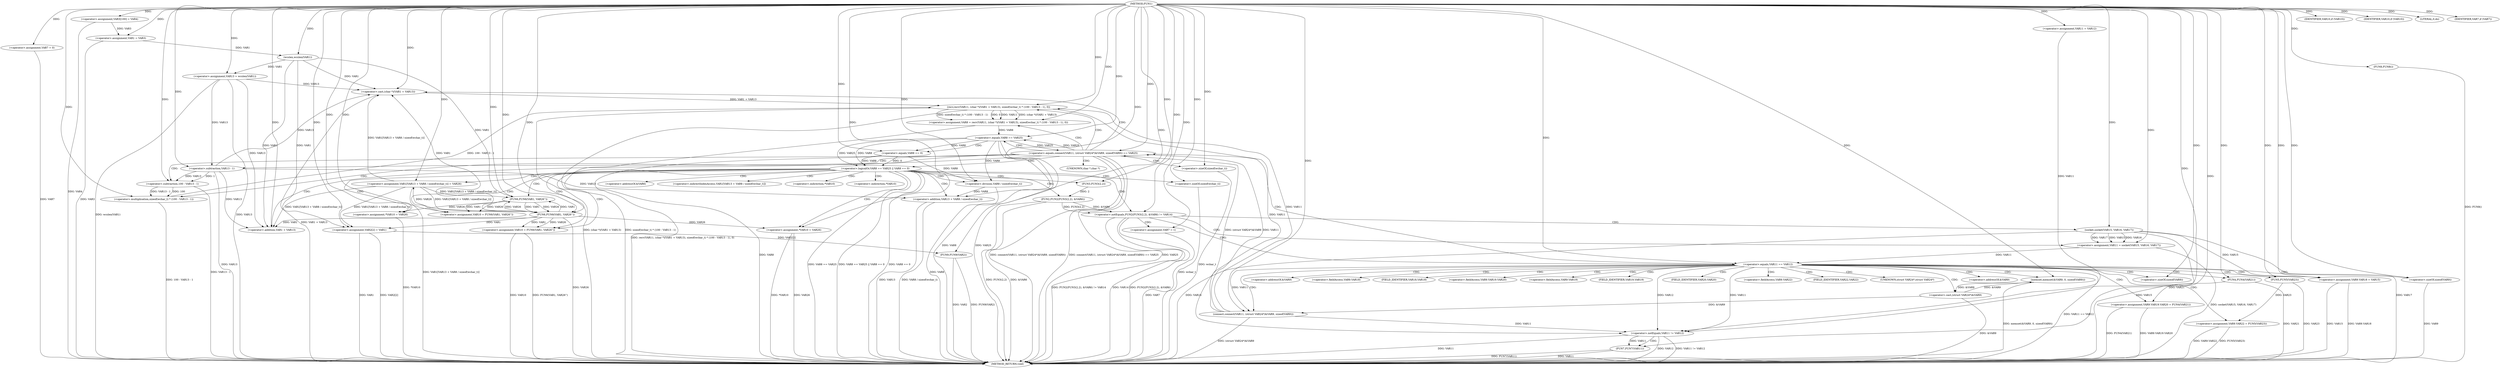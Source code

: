 digraph FUN1 {  
"1000100" [label = "(METHOD,FUN1)" ]
"1000276" [label = "(METHOD_RETURN,void)" ]
"1000105" [label = "(<operator>.assignment,VAR3[100] = VAR4)" ]
"1000108" [label = "(<operator>.assignment,VAR1 = VAR3)" ]
"1000114" [label = "(<operator>.assignment,VAR7 = 0)" ]
"1000121" [label = "(<operator>.assignment,VAR11 = VAR12)" ]
"1000125" [label = "(<operator>.assignment,VAR13 = wcslen(VAR1))" ]
"1000127" [label = "(wcslen,wcslen(VAR1))" ]
"1000132" [label = "(<operator>.notEquals,FUN2(FUN3(2,2), &VAR6) != VAR14)" ]
"1000133" [label = "(FUN2,FUN2(FUN3(2,2), &VAR6))" ]
"1000134" [label = "(FUN3,FUN3(2,2))" ]
"1000142" [label = "(<operator>.assignment,VAR7 = 1)" ]
"1000145" [label = "(<operator>.assignment,VAR11 = socket(VAR15, VAR16, VAR17))" ]
"1000147" [label = "(socket,socket(VAR15, VAR16, VAR17))" ]
"1000152" [label = "(<operator>.equals,VAR11 == VAR12)" ]
"1000157" [label = "(memset,memset(&VAR9, 0, sizeof(VAR9)))" ]
"1000161" [label = "(<operator>.sizeOf,sizeof(VAR9))" ]
"1000163" [label = "(<operator>.assignment,VAR9.VAR18 = VAR15)" ]
"1000168" [label = "(<operator>.assignment,VAR9.VAR19.VAR20 = FUN4(VAR21))" ]
"1000174" [label = "(FUN4,FUN4(VAR21))" ]
"1000176" [label = "(<operator>.assignment,VAR9.VAR22 = FUN5(VAR23))" ]
"1000180" [label = "(FUN5,FUN5(VAR23))" ]
"1000183" [label = "(<operator>.equals,connect(VAR11, (struct VAR24*)&VAR9, sizeof(VAR9)) == VAR25)" ]
"1000184" [label = "(connect,connect(VAR11, (struct VAR24*)&VAR9, sizeof(VAR9)))" ]
"1000186" [label = "(<operator>.cast,(struct VAR24*)&VAR9)" ]
"1000190" [label = "(<operator>.sizeOf,sizeof(VAR9))" ]
"1000195" [label = "(<operator>.assignment,VAR8 = recv(VAR11, (char *)(VAR1 + VAR13), sizeof(wchar_t) * (100 - VAR13 - 1), 0))" ]
"1000197" [label = "(recv,recv(VAR11, (char *)(VAR1 + VAR13), sizeof(wchar_t) * (100 - VAR13 - 1), 0))" ]
"1000199" [label = "(<operator>.cast,(char *)(VAR1 + VAR13))" ]
"1000201" [label = "(<operator>.addition,VAR1 + VAR13)" ]
"1000204" [label = "(<operator>.multiplication,sizeof(wchar_t) * (100 - VAR13 - 1))" ]
"1000205" [label = "(<operator>.sizeOf,sizeof(wchar_t))" ]
"1000207" [label = "(<operator>.subtraction,100 - VAR13 - 1)" ]
"1000209" [label = "(<operator>.subtraction,VAR13 - 1)" ]
"1000214" [label = "(<operator>.logicalOr,VAR8 == VAR25 || VAR8 == 0)" ]
"1000215" [label = "(<operator>.equals,VAR8 == VAR25)" ]
"1000218" [label = "(<operator>.equals,VAR8 == 0)" ]
"1000223" [label = "(<operator>.assignment,VAR1[VAR13 + VAR8 / sizeof(wchar_t)] = VAR26)" ]
"1000226" [label = "(<operator>.addition,VAR13 + VAR8 / sizeof(wchar_t))" ]
"1000228" [label = "(<operator>.division,VAR8 / sizeof(wchar_t))" ]
"1000230" [label = "(<operator>.sizeOf,sizeof(wchar_t))" ]
"1000233" [label = "(<operator>.assignment,VAR10 = FUN6(VAR1, VAR26''))" ]
"1000235" [label = "(FUN6,FUN6(VAR1, VAR26''))" ]
"1000239" [label = "(IDENTIFIER,VAR10,if (VAR10))" ]
"1000241" [label = "(<operator>.assignment,*VAR10 = VAR26)" ]
"1000245" [label = "(<operator>.assignment,VAR10 = FUN6(VAR1, VAR26''))" ]
"1000247" [label = "(FUN6,FUN6(VAR1, VAR26''))" ]
"1000251" [label = "(IDENTIFIER,VAR10,if (VAR10))" ]
"1000253" [label = "(<operator>.assignment,*VAR10 = VAR26)" ]
"1000257" [label = "(LITERAL,0,do)" ]
"1000259" [label = "(<operator>.notEquals,VAR11 != VAR12)" ]
"1000263" [label = "(FUN7,FUN7(VAR11))" ]
"1000266" [label = "(IDENTIFIER,VAR7,if (VAR7))" ]
"1000268" [label = "(FUN8,FUN8())" ]
"1000269" [label = "(<operator>.assignment,VAR2[2] = VAR1)" ]
"1000274" [label = "(FUN9,FUN9(VAR2))" ]
"1000137" [label = "(<operator>.addressOf,&VAR6)" ]
"1000158" [label = "(<operator>.addressOf,&VAR9)" ]
"1000164" [label = "(<operator>.fieldAccess,VAR9.VAR18)" ]
"1000166" [label = "(FIELD_IDENTIFIER,VAR18,VAR18)" ]
"1000169" [label = "(<operator>.fieldAccess,VAR9.VAR19.VAR20)" ]
"1000170" [label = "(<operator>.fieldAccess,VAR9.VAR19)" ]
"1000172" [label = "(FIELD_IDENTIFIER,VAR19,VAR19)" ]
"1000173" [label = "(FIELD_IDENTIFIER,VAR20,VAR20)" ]
"1000177" [label = "(<operator>.fieldAccess,VAR9.VAR22)" ]
"1000179" [label = "(FIELD_IDENTIFIER,VAR22,VAR22)" ]
"1000187" [label = "(UNKNOWN,struct VAR24*,struct VAR24*)" ]
"1000188" [label = "(<operator>.addressOf,&VAR9)" ]
"1000200" [label = "(UNKNOWN,char *,char *)" ]
"1000224" [label = "(<operator>.indirectIndexAccess,VAR1[VAR13 + VAR8 / sizeof(wchar_t)])" ]
"1000242" [label = "(<operator>.indirection,*VAR10)" ]
"1000254" [label = "(<operator>.indirection,*VAR10)" ]
  "1000180" -> "1000276"  [ label = "DDG: VAR23"] 
  "1000230" -> "1000276"  [ label = "DDG: wchar_t"] 
  "1000132" -> "1000276"  [ label = "DDG: FUN2(FUN3(2,2), &VAR6)"] 
  "1000108" -> "1000276"  [ label = "DDG: VAR3"] 
  "1000259" -> "1000276"  [ label = "DDG: VAR12"] 
  "1000259" -> "1000276"  [ label = "DDG: VAR11 != VAR12"] 
  "1000186" -> "1000276"  [ label = "DDG: &VAR9"] 
  "1000163" -> "1000276"  [ label = "DDG: VAR9.VAR18"] 
  "1000259" -> "1000276"  [ label = "DDG: VAR11"] 
  "1000184" -> "1000276"  [ label = "DDG: (struct VAR24*)&VAR9"] 
  "1000125" -> "1000276"  [ label = "DDG: VAR13"] 
  "1000199" -> "1000276"  [ label = "DDG: VAR1 + VAR13"] 
  "1000226" -> "1000276"  [ label = "DDG: VAR13"] 
  "1000207" -> "1000276"  [ label = "DDG: VAR13 - 1"] 
  "1000209" -> "1000276"  [ label = "DDG: VAR13"] 
  "1000105" -> "1000276"  [ label = "DDG: VAR4"] 
  "1000274" -> "1000276"  [ label = "DDG: VAR2"] 
  "1000168" -> "1000276"  [ label = "DDG: VAR9.VAR19.VAR20"] 
  "1000215" -> "1000276"  [ label = "DDG: VAR8"] 
  "1000157" -> "1000276"  [ label = "DDG: memset(&VAR9, 0, sizeof(VAR9))"] 
  "1000218" -> "1000276"  [ label = "DDG: VAR8"] 
  "1000215" -> "1000276"  [ label = "DDG: VAR25"] 
  "1000226" -> "1000276"  [ label = "DDG: VAR8 / sizeof(wchar_t)"] 
  "1000214" -> "1000276"  [ label = "DDG: VAR8 == VAR25 || VAR8 == 0"] 
  "1000253" -> "1000276"  [ label = "DDG: *VAR10"] 
  "1000205" -> "1000276"  [ label = "DDG: wchar_t"] 
  "1000132" -> "1000276"  [ label = "DDG: FUN2(FUN3(2,2), &VAR6) != VAR14"] 
  "1000132" -> "1000276"  [ label = "DDG: VAR14"] 
  "1000183" -> "1000276"  [ label = "DDG: connect(VAR11, (struct VAR24*)&VAR9, sizeof(VAR9))"] 
  "1000152" -> "1000276"  [ label = "DDG: VAR11 == VAR12"] 
  "1000268" -> "1000276"  [ label = "DDG: FUN8()"] 
  "1000228" -> "1000276"  [ label = "DDG: VAR8"] 
  "1000163" -> "1000276"  [ label = "DDG: VAR15"] 
  "1000133" -> "1000276"  [ label = "DDG: FUN3(2,2)"] 
  "1000190" -> "1000276"  [ label = "DDG: VAR9"] 
  "1000263" -> "1000276"  [ label = "DDG: FUN7(VAR11)"] 
  "1000176" -> "1000276"  [ label = "DDG: FUN5(VAR23)"] 
  "1000263" -> "1000276"  [ label = "DDG: VAR11"] 
  "1000214" -> "1000276"  [ label = "DDG: VAR8 == 0"] 
  "1000114" -> "1000276"  [ label = "DDG: VAR7"] 
  "1000274" -> "1000276"  [ label = "DDG: FUN9(VAR2)"] 
  "1000147" -> "1000276"  [ label = "DDG: VAR16"] 
  "1000147" -> "1000276"  [ label = "DDG: VAR15"] 
  "1000204" -> "1000276"  [ label = "DDG: 100 - VAR13 - 1"] 
  "1000125" -> "1000276"  [ label = "DDG: wcslen(VAR1)"] 
  "1000195" -> "1000276"  [ label = "DDG: recv(VAR11, (char *)(VAR1 + VAR13), sizeof(wchar_t) * (100 - VAR13 - 1), 0)"] 
  "1000197" -> "1000276"  [ label = "DDG: (char *)(VAR1 + VAR13)"] 
  "1000269" -> "1000276"  [ label = "DDG: VAR1"] 
  "1000241" -> "1000276"  [ label = "DDG: *VAR10"] 
  "1000142" -> "1000276"  [ label = "DDG: VAR7"] 
  "1000214" -> "1000276"  [ label = "DDG: VAR8 == VAR25"] 
  "1000176" -> "1000276"  [ label = "DDG: VAR9.VAR22"] 
  "1000269" -> "1000276"  [ label = "DDG: VAR2[2]"] 
  "1000147" -> "1000276"  [ label = "DDG: VAR17"] 
  "1000253" -> "1000276"  [ label = "DDG: VAR26"] 
  "1000245" -> "1000276"  [ label = "DDG: VAR10"] 
  "1000145" -> "1000276"  [ label = "DDG: socket(VAR15, VAR16, VAR17)"] 
  "1000183" -> "1000276"  [ label = "DDG: connect(VAR11, (struct VAR24*)&VAR9, sizeof(VAR9)) == VAR25"] 
  "1000183" -> "1000276"  [ label = "DDG: VAR25"] 
  "1000168" -> "1000276"  [ label = "DDG: FUN4(VAR21)"] 
  "1000133" -> "1000276"  [ label = "DDG: &VAR6"] 
  "1000174" -> "1000276"  [ label = "DDG: VAR21"] 
  "1000245" -> "1000276"  [ label = "DDG: FUN6(VAR1, VAR26'')"] 
  "1000247" -> "1000276"  [ label = "DDG: VAR26"] 
  "1000223" -> "1000276"  [ label = "DDG: VAR1[VAR13 + VAR8 / sizeof(wchar_t)]"] 
  "1000197" -> "1000276"  [ label = "DDG: sizeof(wchar_t) * (100 - VAR13 - 1)"] 
  "1000100" -> "1000105"  [ label = "DDG: "] 
  "1000105" -> "1000108"  [ label = "DDG: VAR3"] 
  "1000100" -> "1000108"  [ label = "DDG: "] 
  "1000100" -> "1000114"  [ label = "DDG: "] 
  "1000100" -> "1000121"  [ label = "DDG: "] 
  "1000127" -> "1000125"  [ label = "DDG: VAR1"] 
  "1000100" -> "1000125"  [ label = "DDG: "] 
  "1000108" -> "1000127"  [ label = "DDG: VAR1"] 
  "1000100" -> "1000127"  [ label = "DDG: "] 
  "1000133" -> "1000132"  [ label = "DDG: FUN3(2,2)"] 
  "1000133" -> "1000132"  [ label = "DDG: &VAR6"] 
  "1000134" -> "1000133"  [ label = "DDG: 2"] 
  "1000100" -> "1000134"  [ label = "DDG: "] 
  "1000100" -> "1000132"  [ label = "DDG: "] 
  "1000100" -> "1000142"  [ label = "DDG: "] 
  "1000147" -> "1000145"  [ label = "DDG: VAR15"] 
  "1000147" -> "1000145"  [ label = "DDG: VAR16"] 
  "1000147" -> "1000145"  [ label = "DDG: VAR17"] 
  "1000100" -> "1000145"  [ label = "DDG: "] 
  "1000100" -> "1000147"  [ label = "DDG: "] 
  "1000145" -> "1000152"  [ label = "DDG: VAR11"] 
  "1000100" -> "1000152"  [ label = "DDG: "] 
  "1000186" -> "1000157"  [ label = "DDG: &VAR9"] 
  "1000100" -> "1000157"  [ label = "DDG: "] 
  "1000100" -> "1000161"  [ label = "DDG: "] 
  "1000147" -> "1000163"  [ label = "DDG: VAR15"] 
  "1000100" -> "1000163"  [ label = "DDG: "] 
  "1000174" -> "1000168"  [ label = "DDG: VAR21"] 
  "1000100" -> "1000174"  [ label = "DDG: "] 
  "1000180" -> "1000176"  [ label = "DDG: VAR23"] 
  "1000100" -> "1000180"  [ label = "DDG: "] 
  "1000184" -> "1000183"  [ label = "DDG: VAR11"] 
  "1000184" -> "1000183"  [ label = "DDG: (struct VAR24*)&VAR9"] 
  "1000152" -> "1000184"  [ label = "DDG: VAR11"] 
  "1000100" -> "1000184"  [ label = "DDG: "] 
  "1000186" -> "1000184"  [ label = "DDG: &VAR9"] 
  "1000157" -> "1000186"  [ label = "DDG: &VAR9"] 
  "1000100" -> "1000190"  [ label = "DDG: "] 
  "1000215" -> "1000183"  [ label = "DDG: VAR25"] 
  "1000100" -> "1000183"  [ label = "DDG: "] 
  "1000197" -> "1000195"  [ label = "DDG: VAR11"] 
  "1000197" -> "1000195"  [ label = "DDG: (char *)(VAR1 + VAR13)"] 
  "1000197" -> "1000195"  [ label = "DDG: sizeof(wchar_t) * (100 - VAR13 - 1)"] 
  "1000197" -> "1000195"  [ label = "DDG: 0"] 
  "1000100" -> "1000195"  [ label = "DDG: "] 
  "1000184" -> "1000197"  [ label = "DDG: VAR11"] 
  "1000100" -> "1000197"  [ label = "DDG: "] 
  "1000199" -> "1000197"  [ label = "DDG: VAR1 + VAR13"] 
  "1000247" -> "1000199"  [ label = "DDG: VAR1"] 
  "1000127" -> "1000199"  [ label = "DDG: VAR1"] 
  "1000223" -> "1000199"  [ label = "DDG: VAR1[VAR13 + VAR8 / sizeof(wchar_t)]"] 
  "1000100" -> "1000199"  [ label = "DDG: "] 
  "1000125" -> "1000199"  [ label = "DDG: VAR13"] 
  "1000209" -> "1000199"  [ label = "DDG: VAR13"] 
  "1000247" -> "1000201"  [ label = "DDG: VAR1"] 
  "1000127" -> "1000201"  [ label = "DDG: VAR1"] 
  "1000223" -> "1000201"  [ label = "DDG: VAR1[VAR13 + VAR8 / sizeof(wchar_t)]"] 
  "1000100" -> "1000201"  [ label = "DDG: "] 
  "1000125" -> "1000201"  [ label = "DDG: VAR13"] 
  "1000209" -> "1000201"  [ label = "DDG: VAR13"] 
  "1000204" -> "1000197"  [ label = "DDG: 100 - VAR13 - 1"] 
  "1000100" -> "1000204"  [ label = "DDG: "] 
  "1000100" -> "1000205"  [ label = "DDG: "] 
  "1000207" -> "1000204"  [ label = "DDG: 100"] 
  "1000207" -> "1000204"  [ label = "DDG: VAR13 - 1"] 
  "1000100" -> "1000207"  [ label = "DDG: "] 
  "1000209" -> "1000207"  [ label = "DDG: VAR13"] 
  "1000209" -> "1000207"  [ label = "DDG: 1"] 
  "1000100" -> "1000209"  [ label = "DDG: "] 
  "1000125" -> "1000209"  [ label = "DDG: VAR13"] 
  "1000215" -> "1000214"  [ label = "DDG: VAR8"] 
  "1000215" -> "1000214"  [ label = "DDG: VAR25"] 
  "1000195" -> "1000215"  [ label = "DDG: VAR8"] 
  "1000100" -> "1000215"  [ label = "DDG: "] 
  "1000183" -> "1000215"  [ label = "DDG: VAR25"] 
  "1000218" -> "1000214"  [ label = "DDG: VAR8"] 
  "1000218" -> "1000214"  [ label = "DDG: 0"] 
  "1000215" -> "1000218"  [ label = "DDG: VAR8"] 
  "1000100" -> "1000218"  [ label = "DDG: "] 
  "1000247" -> "1000223"  [ label = "DDG: VAR26"] 
  "1000100" -> "1000223"  [ label = "DDG: "] 
  "1000209" -> "1000226"  [ label = "DDG: VAR13"] 
  "1000100" -> "1000226"  [ label = "DDG: "] 
  "1000228" -> "1000226"  [ label = "DDG: VAR8"] 
  "1000215" -> "1000228"  [ label = "DDG: VAR8"] 
  "1000218" -> "1000228"  [ label = "DDG: VAR8"] 
  "1000100" -> "1000228"  [ label = "DDG: "] 
  "1000100" -> "1000230"  [ label = "DDG: "] 
  "1000235" -> "1000233"  [ label = "DDG: VAR1"] 
  "1000235" -> "1000233"  [ label = "DDG: VAR26"] 
  "1000100" -> "1000233"  [ label = "DDG: "] 
  "1000223" -> "1000235"  [ label = "DDG: VAR1[VAR13 + VAR8 / sizeof(wchar_t)]"] 
  "1000100" -> "1000235"  [ label = "DDG: "] 
  "1000247" -> "1000235"  [ label = "DDG: VAR1"] 
  "1000127" -> "1000235"  [ label = "DDG: VAR1"] 
  "1000247" -> "1000235"  [ label = "DDG: VAR26"] 
  "1000100" -> "1000239"  [ label = "DDG: "] 
  "1000235" -> "1000241"  [ label = "DDG: VAR26"] 
  "1000100" -> "1000241"  [ label = "DDG: "] 
  "1000247" -> "1000245"  [ label = "DDG: VAR1"] 
  "1000247" -> "1000245"  [ label = "DDG: VAR26"] 
  "1000100" -> "1000245"  [ label = "DDG: "] 
  "1000235" -> "1000247"  [ label = "DDG: VAR1"] 
  "1000223" -> "1000247"  [ label = "DDG: VAR1[VAR13 + VAR8 / sizeof(wchar_t)]"] 
  "1000100" -> "1000247"  [ label = "DDG: "] 
  "1000235" -> "1000247"  [ label = "DDG: VAR26"] 
  "1000100" -> "1000251"  [ label = "DDG: "] 
  "1000247" -> "1000253"  [ label = "DDG: VAR26"] 
  "1000100" -> "1000253"  [ label = "DDG: "] 
  "1000100" -> "1000257"  [ label = "DDG: "] 
  "1000184" -> "1000259"  [ label = "DDG: VAR11"] 
  "1000152" -> "1000259"  [ label = "DDG: VAR11"] 
  "1000121" -> "1000259"  [ label = "DDG: VAR11"] 
  "1000197" -> "1000259"  [ label = "DDG: VAR11"] 
  "1000100" -> "1000259"  [ label = "DDG: "] 
  "1000152" -> "1000259"  [ label = "DDG: VAR12"] 
  "1000259" -> "1000263"  [ label = "DDG: VAR11"] 
  "1000100" -> "1000263"  [ label = "DDG: "] 
  "1000100" -> "1000266"  [ label = "DDG: "] 
  "1000100" -> "1000268"  [ label = "DDG: "] 
  "1000247" -> "1000269"  [ label = "DDG: VAR1"] 
  "1000127" -> "1000269"  [ label = "DDG: VAR1"] 
  "1000223" -> "1000269"  [ label = "DDG: VAR1[VAR13 + VAR8 / sizeof(wchar_t)]"] 
  "1000100" -> "1000269"  [ label = "DDG: "] 
  "1000269" -> "1000274"  [ label = "DDG: VAR2[2]"] 
  "1000100" -> "1000274"  [ label = "DDG: "] 
  "1000132" -> "1000142"  [ label = "CDG: "] 
  "1000132" -> "1000145"  [ label = "CDG: "] 
  "1000132" -> "1000152"  [ label = "CDG: "] 
  "1000132" -> "1000147"  [ label = "CDG: "] 
  "1000152" -> "1000164"  [ label = "CDG: "] 
  "1000152" -> "1000174"  [ label = "CDG: "] 
  "1000152" -> "1000161"  [ label = "CDG: "] 
  "1000152" -> "1000166"  [ label = "CDG: "] 
  "1000152" -> "1000180"  [ label = "CDG: "] 
  "1000152" -> "1000183"  [ label = "CDG: "] 
  "1000152" -> "1000157"  [ label = "CDG: "] 
  "1000152" -> "1000188"  [ label = "CDG: "] 
  "1000152" -> "1000190"  [ label = "CDG: "] 
  "1000152" -> "1000179"  [ label = "CDG: "] 
  "1000152" -> "1000176"  [ label = "CDG: "] 
  "1000152" -> "1000187"  [ label = "CDG: "] 
  "1000152" -> "1000186"  [ label = "CDG: "] 
  "1000152" -> "1000172"  [ label = "CDG: "] 
  "1000152" -> "1000169"  [ label = "CDG: "] 
  "1000152" -> "1000163"  [ label = "CDG: "] 
  "1000152" -> "1000168"  [ label = "CDG: "] 
  "1000152" -> "1000173"  [ label = "CDG: "] 
  "1000152" -> "1000158"  [ label = "CDG: "] 
  "1000152" -> "1000170"  [ label = "CDG: "] 
  "1000152" -> "1000184"  [ label = "CDG: "] 
  "1000152" -> "1000177"  [ label = "CDG: "] 
  "1000183" -> "1000200"  [ label = "CDG: "] 
  "1000183" -> "1000199"  [ label = "CDG: "] 
  "1000183" -> "1000197"  [ label = "CDG: "] 
  "1000183" -> "1000204"  [ label = "CDG: "] 
  "1000183" -> "1000214"  [ label = "CDG: "] 
  "1000183" -> "1000201"  [ label = "CDG: "] 
  "1000183" -> "1000195"  [ label = "CDG: "] 
  "1000183" -> "1000215"  [ label = "CDG: "] 
  "1000183" -> "1000207"  [ label = "CDG: "] 
  "1000183" -> "1000205"  [ label = "CDG: "] 
  "1000183" -> "1000209"  [ label = "CDG: "] 
  "1000214" -> "1000233"  [ label = "CDG: "] 
  "1000214" -> "1000235"  [ label = "CDG: "] 
  "1000214" -> "1000224"  [ label = "CDG: "] 
  "1000214" -> "1000245"  [ label = "CDG: "] 
  "1000214" -> "1000226"  [ label = "CDG: "] 
  "1000214" -> "1000247"  [ label = "CDG: "] 
  "1000214" -> "1000230"  [ label = "CDG: "] 
  "1000214" -> "1000223"  [ label = "CDG: "] 
  "1000214" -> "1000228"  [ label = "CDG: "] 
  "1000214" -> "1000254"  [ label = "CDG: "] 
  "1000214" -> "1000253"  [ label = "CDG: "] 
  "1000214" -> "1000242"  [ label = "CDG: "] 
  "1000214" -> "1000241"  [ label = "CDG: "] 
  "1000214" -> "1000133"  [ label = "CDG: "] 
  "1000214" -> "1000132"  [ label = "CDG: "] 
  "1000214" -> "1000137"  [ label = "CDG: "] 
  "1000214" -> "1000134"  [ label = "CDG: "] 
  "1000215" -> "1000218"  [ label = "CDG: "] 
  "1000259" -> "1000263"  [ label = "CDG: "] 
}
